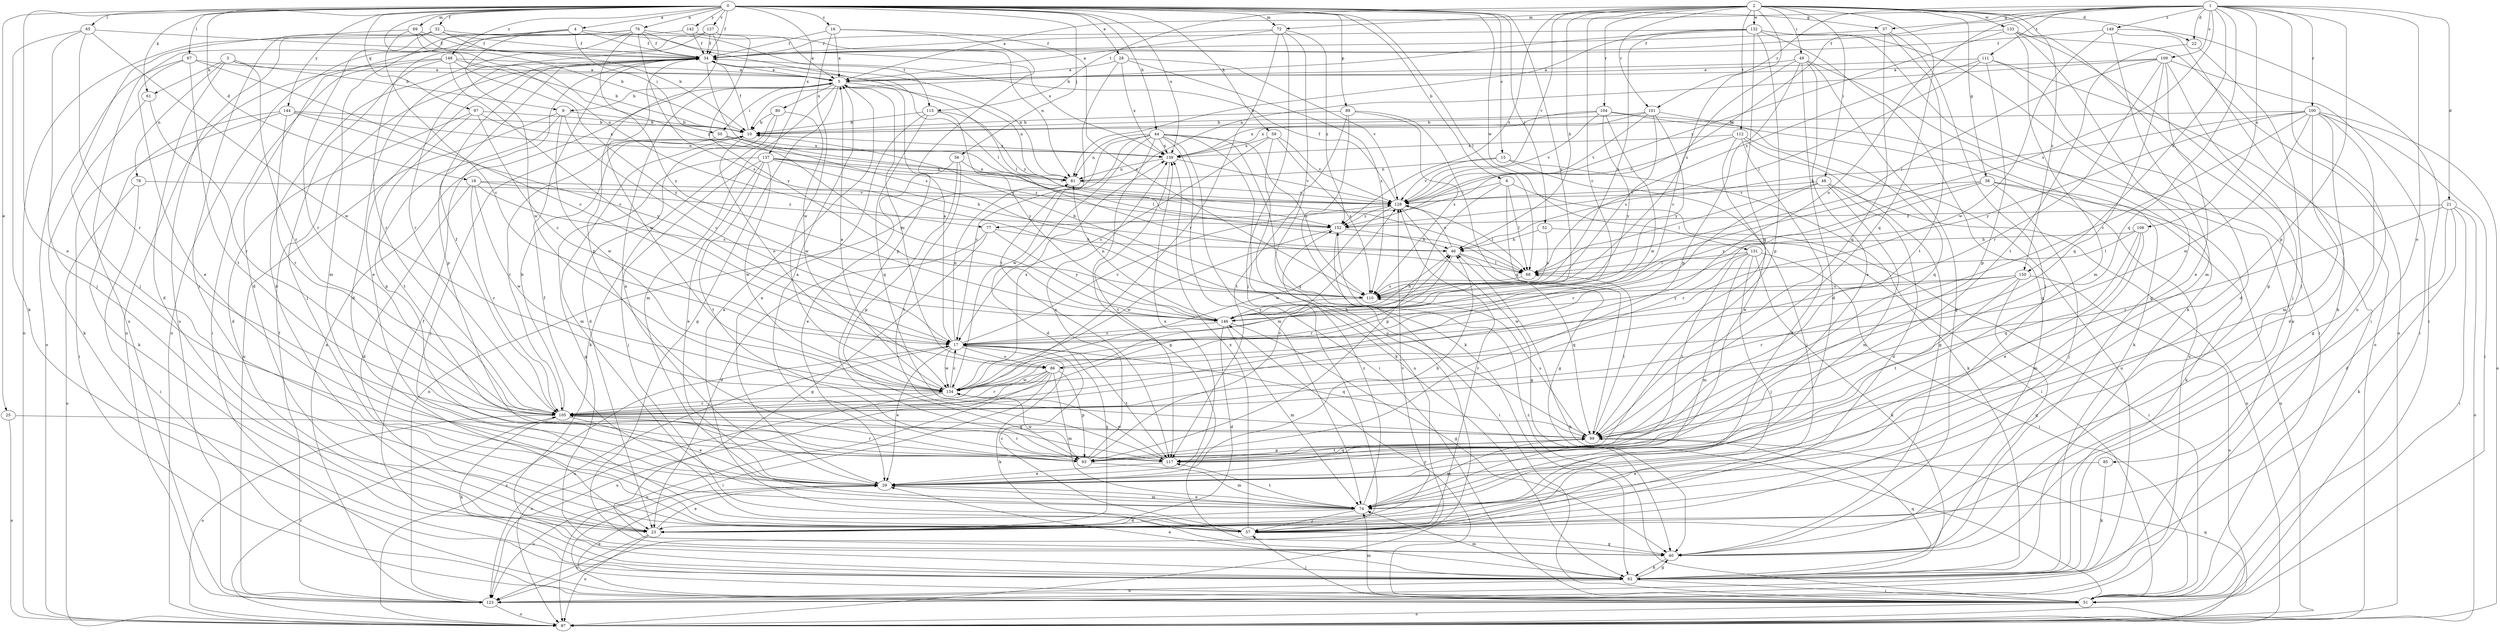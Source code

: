 strict digraph  {
0;
1;
2;
3;
4;
5;
6;
9;
10;
15;
16;
17;
18;
21;
22;
23;
25;
28;
29;
32;
34;
37;
38;
40;
44;
46;
48;
49;
50;
51;
52;
56;
57;
59;
61;
62;
65;
67;
68;
69;
72;
74;
76;
77;
78;
80;
81;
85;
86;
87;
89;
93;
97;
99;
100;
101;
104;
105;
106;
109;
110;
111;
112;
115;
117;
123;
127;
128;
131;
132;
133;
134;
137;
139;
142;
144;
146;
148;
149;
150;
152;
0 -> 4  [label=a];
0 -> 6  [label=b];
0 -> 15  [label=c];
0 -> 16  [label=c];
0 -> 18  [label=d];
0 -> 25  [label=e];
0 -> 28  [label=e];
0 -> 29  [label=e];
0 -> 32  [label=f];
0 -> 34  [label=f];
0 -> 37  [label=g];
0 -> 44  [label=h];
0 -> 52  [label=j];
0 -> 56  [label=j];
0 -> 59  [label=k];
0 -> 61  [label=k];
0 -> 65  [label=l];
0 -> 67  [label=l];
0 -> 68  [label=l];
0 -> 69  [label=m];
0 -> 72  [label=m];
0 -> 76  [label=n];
0 -> 77  [label=n];
0 -> 89  [label=p];
0 -> 97  [label=q];
0 -> 127  [label=v];
0 -> 131  [label=w];
0 -> 137  [label=x];
0 -> 139  [label=x];
0 -> 142  [label=y];
0 -> 144  [label=y];
0 -> 146  [label=y];
0 -> 148  [label=z];
1 -> 5  [label=a];
1 -> 21  [label=d];
1 -> 22  [label=d];
1 -> 37  [label=g];
1 -> 77  [label=n];
1 -> 85  [label=o];
1 -> 86  [label=o];
1 -> 93  [label=p];
1 -> 99  [label=q];
1 -> 100  [label=r];
1 -> 101  [label=r];
1 -> 106  [label=s];
1 -> 109  [label=s];
1 -> 110  [label=s];
1 -> 111  [label=t];
1 -> 123  [label=u];
1 -> 149  [label=z];
1 -> 150  [label=z];
2 -> 17  [label=c];
2 -> 22  [label=d];
2 -> 38  [label=g];
2 -> 40  [label=g];
2 -> 46  [label=h];
2 -> 48  [label=i];
2 -> 49  [label=i];
2 -> 72  [label=m];
2 -> 99  [label=q];
2 -> 101  [label=r];
2 -> 104  [label=r];
2 -> 110  [label=s];
2 -> 112  [label=t];
2 -> 115  [label=t];
2 -> 128  [label=v];
2 -> 132  [label=w];
2 -> 133  [label=w];
2 -> 150  [label=z];
2 -> 152  [label=z];
3 -> 5  [label=a];
3 -> 9  [label=b];
3 -> 23  [label=d];
3 -> 61  [label=k];
3 -> 78  [label=n];
3 -> 105  [label=r];
4 -> 34  [label=f];
4 -> 50  [label=i];
4 -> 74  [label=m];
4 -> 115  [label=t];
4 -> 123  [label=u];
4 -> 134  [label=w];
5 -> 9  [label=b];
5 -> 40  [label=g];
5 -> 50  [label=i];
5 -> 74  [label=m];
5 -> 80  [label=n];
5 -> 81  [label=n];
5 -> 86  [label=o];
6 -> 40  [label=g];
6 -> 51  [label=i];
6 -> 68  [label=l];
6 -> 93  [label=p];
6 -> 128  [label=v];
9 -> 10  [label=b];
9 -> 17  [label=c];
9 -> 93  [label=p];
9 -> 123  [label=u];
9 -> 134  [label=w];
10 -> 34  [label=f];
10 -> 74  [label=m];
10 -> 86  [label=o];
10 -> 105  [label=r];
10 -> 139  [label=x];
15 -> 57  [label=j];
15 -> 62  [label=k];
15 -> 81  [label=n];
15 -> 128  [label=v];
16 -> 5  [label=a];
16 -> 34  [label=f];
16 -> 93  [label=p];
16 -> 110  [label=s];
16 -> 134  [label=w];
17 -> 5  [label=a];
17 -> 29  [label=e];
17 -> 62  [label=k];
17 -> 81  [label=n];
17 -> 86  [label=o];
17 -> 99  [label=q];
17 -> 117  [label=t];
17 -> 123  [label=u];
17 -> 128  [label=v];
17 -> 134  [label=w];
18 -> 23  [label=d];
18 -> 105  [label=r];
18 -> 110  [label=s];
18 -> 128  [label=v];
18 -> 134  [label=w];
18 -> 152  [label=z];
21 -> 23  [label=d];
21 -> 51  [label=i];
21 -> 62  [label=k];
21 -> 87  [label=o];
21 -> 105  [label=r];
21 -> 152  [label=z];
22 -> 57  [label=j];
22 -> 117  [label=t];
23 -> 29  [label=e];
23 -> 87  [label=o];
23 -> 123  [label=u];
23 -> 128  [label=v];
25 -> 87  [label=o];
25 -> 99  [label=q];
28 -> 5  [label=a];
28 -> 110  [label=s];
28 -> 117  [label=t];
28 -> 128  [label=v];
28 -> 139  [label=x];
29 -> 5  [label=a];
29 -> 46  [label=h];
29 -> 74  [label=m];
29 -> 123  [label=u];
29 -> 139  [label=x];
32 -> 10  [label=b];
32 -> 34  [label=f];
32 -> 57  [label=j];
32 -> 87  [label=o];
32 -> 105  [label=r];
32 -> 139  [label=x];
34 -> 5  [label=a];
34 -> 23  [label=d];
34 -> 29  [label=e];
34 -> 68  [label=l];
34 -> 81  [label=n];
34 -> 93  [label=p];
34 -> 110  [label=s];
34 -> 134  [label=w];
37 -> 34  [label=f];
37 -> 57  [label=j];
37 -> 99  [label=q];
37 -> 117  [label=t];
38 -> 57  [label=j];
38 -> 62  [label=k];
38 -> 87  [label=o];
38 -> 105  [label=r];
38 -> 128  [label=v];
38 -> 146  [label=y];
40 -> 62  [label=k];
44 -> 17  [label=c];
44 -> 23  [label=d];
44 -> 40  [label=g];
44 -> 51  [label=i];
44 -> 62  [label=k];
44 -> 74  [label=m];
44 -> 81  [label=n];
44 -> 99  [label=q];
44 -> 110  [label=s];
44 -> 134  [label=w];
44 -> 139  [label=x];
46 -> 68  [label=l];
46 -> 99  [label=q];
46 -> 105  [label=r];
46 -> 128  [label=v];
48 -> 23  [label=d];
48 -> 68  [label=l];
48 -> 74  [label=m];
48 -> 87  [label=o];
48 -> 105  [label=r];
48 -> 128  [label=v];
49 -> 5  [label=a];
49 -> 17  [label=c];
49 -> 23  [label=d];
49 -> 29  [label=e];
49 -> 40  [label=g];
49 -> 51  [label=i];
49 -> 93  [label=p];
50 -> 57  [label=j];
50 -> 68  [label=l];
50 -> 139  [label=x];
50 -> 146  [label=y];
51 -> 29  [label=e];
51 -> 46  [label=h];
51 -> 57  [label=j];
51 -> 74  [label=m];
51 -> 87  [label=o];
51 -> 146  [label=y];
51 -> 152  [label=z];
52 -> 46  [label=h];
52 -> 51  [label=i];
52 -> 110  [label=s];
56 -> 29  [label=e];
56 -> 81  [label=n];
56 -> 93  [label=p];
56 -> 117  [label=t];
57 -> 5  [label=a];
57 -> 17  [label=c];
57 -> 34  [label=f];
57 -> 40  [label=g];
57 -> 128  [label=v];
57 -> 139  [label=x];
59 -> 17  [label=c];
59 -> 110  [label=s];
59 -> 123  [label=u];
59 -> 128  [label=v];
59 -> 139  [label=x];
61 -> 62  [label=k];
61 -> 105  [label=r];
62 -> 29  [label=e];
62 -> 34  [label=f];
62 -> 40  [label=g];
62 -> 51  [label=i];
62 -> 74  [label=m];
62 -> 99  [label=q];
62 -> 123  [label=u];
65 -> 34  [label=f];
65 -> 57  [label=j];
65 -> 62  [label=k];
65 -> 105  [label=r];
65 -> 134  [label=w];
67 -> 5  [label=a];
67 -> 17  [label=c];
67 -> 29  [label=e];
67 -> 87  [label=o];
67 -> 117  [label=t];
68 -> 110  [label=s];
69 -> 10  [label=b];
69 -> 17  [label=c];
69 -> 34  [label=f];
69 -> 57  [label=j];
69 -> 152  [label=z];
72 -> 5  [label=a];
72 -> 34  [label=f];
72 -> 57  [label=j];
72 -> 87  [label=o];
72 -> 105  [label=r];
72 -> 152  [label=z];
74 -> 23  [label=d];
74 -> 29  [label=e];
74 -> 57  [label=j];
74 -> 117  [label=t];
74 -> 152  [label=z];
76 -> 5  [label=a];
76 -> 23  [label=d];
76 -> 34  [label=f];
76 -> 68  [label=l];
76 -> 87  [label=o];
76 -> 105  [label=r];
76 -> 110  [label=s];
76 -> 146  [label=y];
77 -> 23  [label=d];
77 -> 40  [label=g];
77 -> 46  [label=h];
77 -> 146  [label=y];
78 -> 51  [label=i];
78 -> 87  [label=o];
78 -> 128  [label=v];
80 -> 10  [label=b];
80 -> 23  [label=d];
80 -> 62  [label=k];
80 -> 134  [label=w];
81 -> 128  [label=v];
85 -> 29  [label=e];
85 -> 62  [label=k];
86 -> 46  [label=h];
86 -> 51  [label=i];
86 -> 74  [label=m];
86 -> 87  [label=o];
86 -> 93  [label=p];
86 -> 105  [label=r];
86 -> 123  [label=u];
86 -> 134  [label=w];
87 -> 17  [label=c];
87 -> 99  [label=q];
87 -> 105  [label=r];
89 -> 10  [label=b];
89 -> 62  [label=k];
89 -> 99  [label=q];
89 -> 110  [label=s];
89 -> 117  [label=t];
93 -> 5  [label=a];
93 -> 74  [label=m];
93 -> 105  [label=r];
93 -> 128  [label=v];
93 -> 134  [label=w];
93 -> 139  [label=x];
97 -> 10  [label=b];
97 -> 17  [label=c];
97 -> 23  [label=d];
97 -> 117  [label=t];
97 -> 139  [label=x];
99 -> 68  [label=l];
99 -> 74  [label=m];
99 -> 93  [label=p];
99 -> 110  [label=s];
99 -> 117  [label=t];
100 -> 10  [label=b];
100 -> 17  [label=c];
100 -> 23  [label=d];
100 -> 40  [label=g];
100 -> 46  [label=h];
100 -> 51  [label=i];
100 -> 74  [label=m];
100 -> 87  [label=o];
100 -> 134  [label=w];
100 -> 146  [label=y];
101 -> 10  [label=b];
101 -> 99  [label=q];
101 -> 110  [label=s];
101 -> 128  [label=v];
101 -> 139  [label=x];
101 -> 146  [label=y];
104 -> 10  [label=b];
104 -> 62  [label=k];
104 -> 123  [label=u];
104 -> 128  [label=v];
104 -> 134  [label=w];
104 -> 139  [label=x];
104 -> 146  [label=y];
105 -> 10  [label=b];
105 -> 29  [label=e];
105 -> 34  [label=f];
105 -> 62  [label=k];
105 -> 87  [label=o];
105 -> 99  [label=q];
106 -> 29  [label=e];
106 -> 46  [label=h];
106 -> 68  [label=l];
106 -> 74  [label=m];
106 -> 99  [label=q];
109 -> 5  [label=a];
109 -> 29  [label=e];
109 -> 51  [label=i];
109 -> 57  [label=j];
109 -> 68  [label=l];
109 -> 81  [label=n];
109 -> 99  [label=q];
109 -> 105  [label=r];
110 -> 10  [label=b];
110 -> 146  [label=y];
111 -> 5  [label=a];
111 -> 23  [label=d];
111 -> 68  [label=l];
111 -> 87  [label=o];
111 -> 93  [label=p];
111 -> 152  [label=z];
112 -> 23  [label=d];
112 -> 29  [label=e];
112 -> 40  [label=g];
112 -> 123  [label=u];
112 -> 128  [label=v];
112 -> 139  [label=x];
115 -> 10  [label=b];
115 -> 29  [label=e];
115 -> 99  [label=q];
115 -> 146  [label=y];
115 -> 152  [label=z];
117 -> 29  [label=e];
117 -> 99  [label=q];
117 -> 105  [label=r];
117 -> 134  [label=w];
123 -> 5  [label=a];
123 -> 34  [label=f];
123 -> 81  [label=n];
123 -> 87  [label=o];
127 -> 23  [label=d];
127 -> 34  [label=f];
127 -> 93  [label=p];
127 -> 105  [label=r];
127 -> 146  [label=y];
128 -> 34  [label=f];
128 -> 40  [label=g];
128 -> 68  [label=l];
128 -> 134  [label=w];
128 -> 152  [label=z];
131 -> 51  [label=i];
131 -> 57  [label=j];
131 -> 62  [label=k];
131 -> 68  [label=l];
131 -> 74  [label=m];
131 -> 117  [label=t];
131 -> 134  [label=w];
132 -> 10  [label=b];
132 -> 34  [label=f];
132 -> 40  [label=g];
132 -> 62  [label=k];
132 -> 81  [label=n];
132 -> 93  [label=p];
132 -> 99  [label=q];
132 -> 110  [label=s];
132 -> 123  [label=u];
133 -> 34  [label=f];
133 -> 40  [label=g];
133 -> 51  [label=i];
133 -> 74  [label=m];
133 -> 87  [label=o];
133 -> 152  [label=z];
134 -> 5  [label=a];
134 -> 17  [label=c];
134 -> 87  [label=o];
134 -> 105  [label=r];
134 -> 139  [label=x];
137 -> 29  [label=e];
137 -> 40  [label=g];
137 -> 46  [label=h];
137 -> 57  [label=j];
137 -> 81  [label=n];
137 -> 117  [label=t];
137 -> 128  [label=v];
137 -> 134  [label=w];
137 -> 152  [label=z];
139 -> 81  [label=n];
139 -> 117  [label=t];
139 -> 128  [label=v];
142 -> 34  [label=f];
142 -> 81  [label=n];
142 -> 123  [label=u];
144 -> 10  [label=b];
144 -> 51  [label=i];
144 -> 62  [label=k];
144 -> 81  [label=n];
144 -> 105  [label=r];
144 -> 146  [label=y];
146 -> 17  [label=c];
146 -> 23  [label=d];
146 -> 40  [label=g];
146 -> 46  [label=h];
146 -> 74  [label=m];
146 -> 81  [label=n];
148 -> 5  [label=a];
148 -> 10  [label=b];
148 -> 17  [label=c];
148 -> 51  [label=i];
148 -> 57  [label=j];
148 -> 123  [label=u];
148 -> 146  [label=y];
149 -> 34  [label=f];
149 -> 51  [label=i];
149 -> 62  [label=k];
149 -> 74  [label=m];
149 -> 134  [label=w];
150 -> 40  [label=g];
150 -> 87  [label=o];
150 -> 105  [label=r];
150 -> 110  [label=s];
150 -> 117  [label=t];
150 -> 146  [label=y];
152 -> 46  [label=h];
152 -> 51  [label=i];
152 -> 134  [label=w];
}
